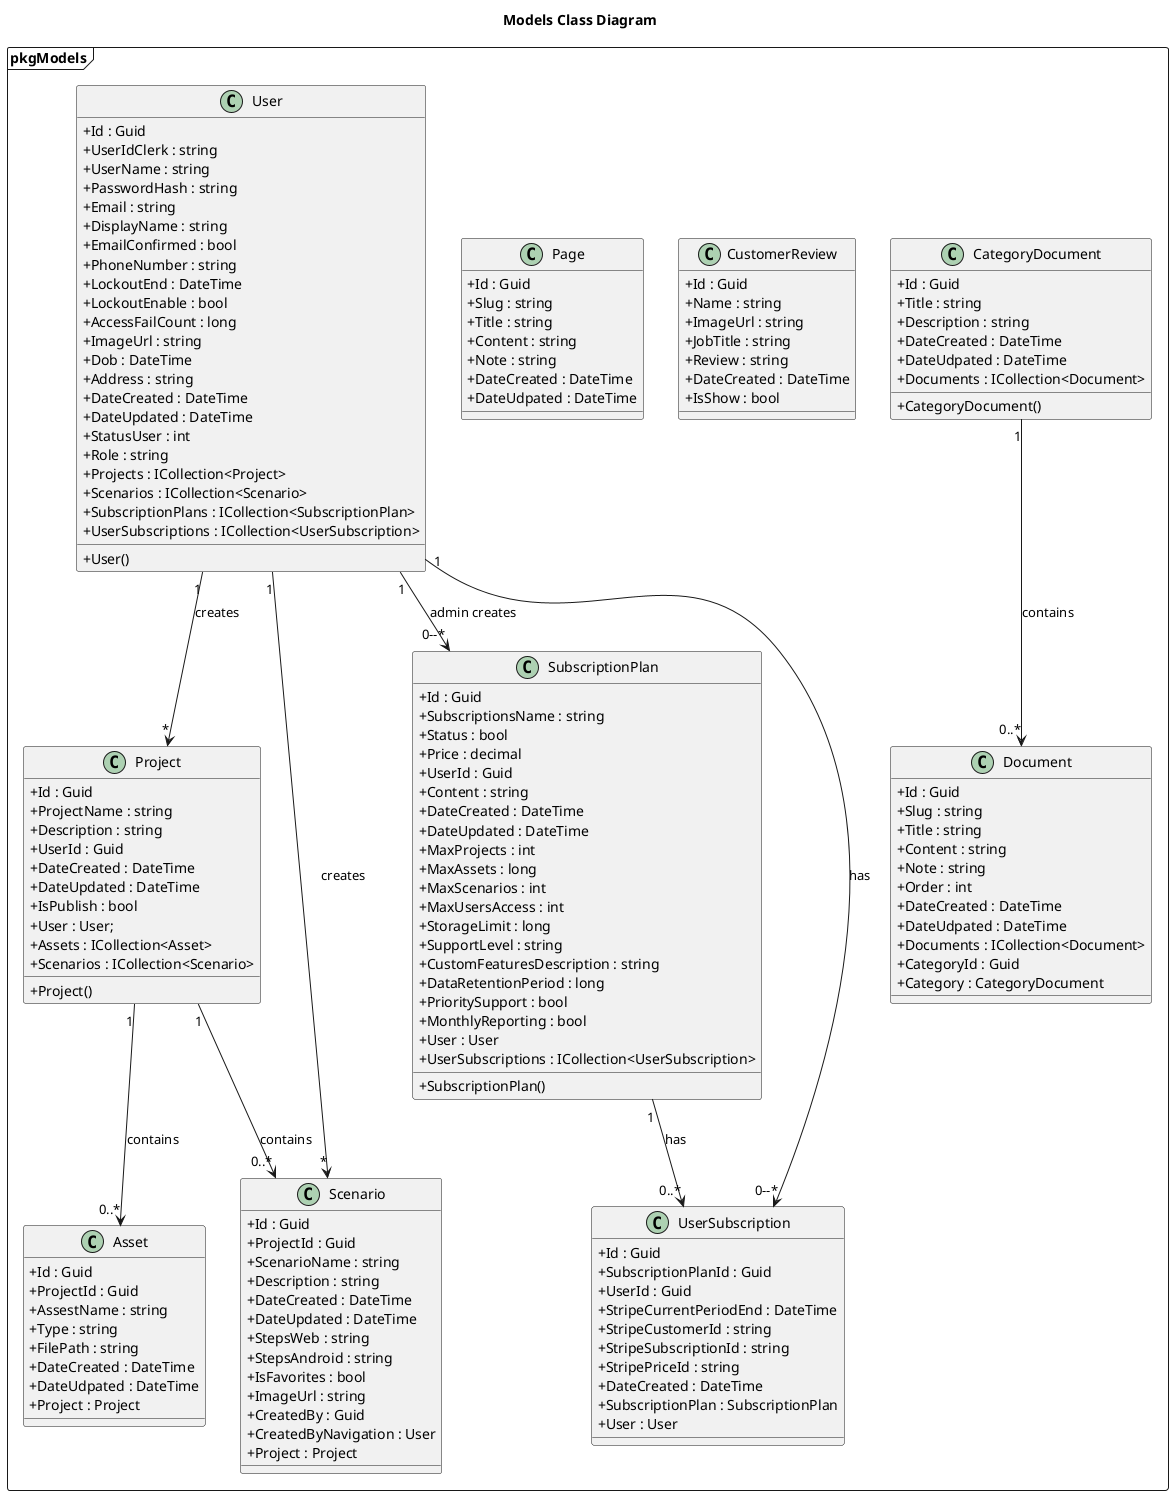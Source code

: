 @startuml Models
skinparam classAttributeIconSize 0
Title Models Class Diagram
'Character	Visibility
'-			private
'#			protected
'~			package private
'+			public

'Extension	<|--	Quan hệ mở rộng từ (là extends hoặc implements nhưng ko có annotations trong code)
'Composition	*--	 Quan hệ gắn kết chặt chẽ : part - of
'Aggregation	o--	Quan hệ liên kết giữa hai thực thể : use, has


package pkgModels <<Frame>> {

    !startsub Asset
    class Asset    {
        + Id : Guid
        + ProjectId : Guid
        + AssestName : string
        + Type : string 
        + FilePath : string
        + DateCreated : DateTime
        + DateUdpated : DateTime 
        + Project : Project
    }
    !endsub

    !startsub CategoryDocument
    class CategoryDocument  {
        + CategoryDocument()
        + Id : Guid
        + Title : string
        + Description : string
        + DateCreated : DateTime
        + DateUdpated : DateTime
        + Documents : ICollection<Document>
    }
    !endsub

    !startsub Document
    class Document  {
        + Id : Guid
        + Slug : string
        + Title : string
        + Content : string 
        + Note : string 
        + Order : int
        + DateCreated : DateTime
        + DateUdpated : DateTime 
        + Documents : ICollection<Document>
        + CategoryId : Guid
        + Category : CategoryDocument
    }
    !endsub

    !startsub CustomerReview
    class CustomerReview    {
        + Id : Guid
        + Name : string
        + ImageUrl : string
        + JobTitle : string
        + Review : string
        + DateCreated : DateTime
        + IsShow : bool
    }
    !endsub

    !startsub Page
    class Page   {
        + Id : Guid
        + Slug : string
        + Title : string
        + Content : string
        + Note : string
        + DateCreated : DateTime
        + DateUdpated : DateTime
    }
    !endsub

    !startsub Project
    class Project    {
        + Project()

        + Id : Guid
        + ProjectName : string
        + Description : string
        + UserId : Guid
        + DateCreated : DateTime
        + DateUpdated : DateTime
        + IsPublish : bool
        + User : User;
        + Assets : ICollection<Asset>
        + Scenarios : ICollection<Scenario>
    }
    !endsub

    !startsub Scenario
    class Scenario    {
        + Id : Guid
        + ProjectId : Guid
        + ScenarioName : string
        + Description : string
        + DateCreated : DateTime
        + DateUpdated : DateTime
        + StepsWeb : string
        + StepsAndroid : string
        + IsFavorites : bool
        + ImageUrl : string
        + CreatedBy : Guid
        + CreatedByNavigation : User
        + Project : Project
    }
    !endsub

    !startsub SubscriptionPlan
    class SubscriptionPlan    {
        + SubscriptionPlan()
        + Id : Guid
        + SubscriptionsName : string
        + Status : bool
        + Price : decimal
        + UserId : Guid
        + Content : string
        + DateCreated : DateTime
        + DateUpdated : DateTime
        + MaxProjects : int
        + MaxAssets : long
        + MaxScenarios : int
        + MaxUsersAccess : int
        + StorageLimit : long
        + SupportLevel : string
        + CustomFeaturesDescription : string
        + DataRetentionPeriod : long
        + PrioritySupport : bool
        + MonthlyReporting : bool
        + User : User
        + UserSubscriptions : ICollection<UserSubscription>
    }
    !endsub

    !startsub User
    class User    {
        + User()

        + Id : Guid
        + UserIdClerk : string
        + UserName : string
        + PasswordHash : string
        + Email : string
        + DisplayName : string
        + EmailConfirmed : bool
        + PhoneNumber : string
        + LockoutEnd : DateTime
        + LockoutEnable : bool
        + AccessFailCount : long
        + ImageUrl : string
        + Dob : DateTime
        + Address : string
        + DateCreated : DateTime
        + DateUpdated : DateTime
        + StatusUser : int
        + Role : string
        + Projects : ICollection<Project>
        + Scenarios : ICollection<Scenario>
        + SubscriptionPlans : ICollection<SubscriptionPlan>
        + UserSubscriptions : ICollection<UserSubscription>
    }
    !endsub

    !startsub UserSubscription
    class UserSubscription    {
        + Id : Guid
        + SubscriptionPlanId : Guid
        + UserId : Guid
        + StripeCurrentPeriodEnd : DateTime
        + StripeCustomerId : string
        + StripeSubscriptionId : string
        + StripePriceId : string
        + DateCreated : DateTime
        + SubscriptionPlan : SubscriptionPlan
        + User : User
    }
    !endsub
    ' Relationships
    User "1" --> "*" Project : creates
    

    User "1" --> "*" Scenario : creates
    
    User "1" --> "0--*" SubscriptionPlan : admin creates
   

    User "1" --> "0--*" UserSubscription : has
   

    Project "1" --> "0..*" Asset : contains

    Project "1" --> "0..*" Scenario : contains
    

    CategoryDocument "1" -->"0..*" Document : contains

    
    SubscriptionPlan "1" --> "0..*" UserSubscription : has
   
}
@enduml
